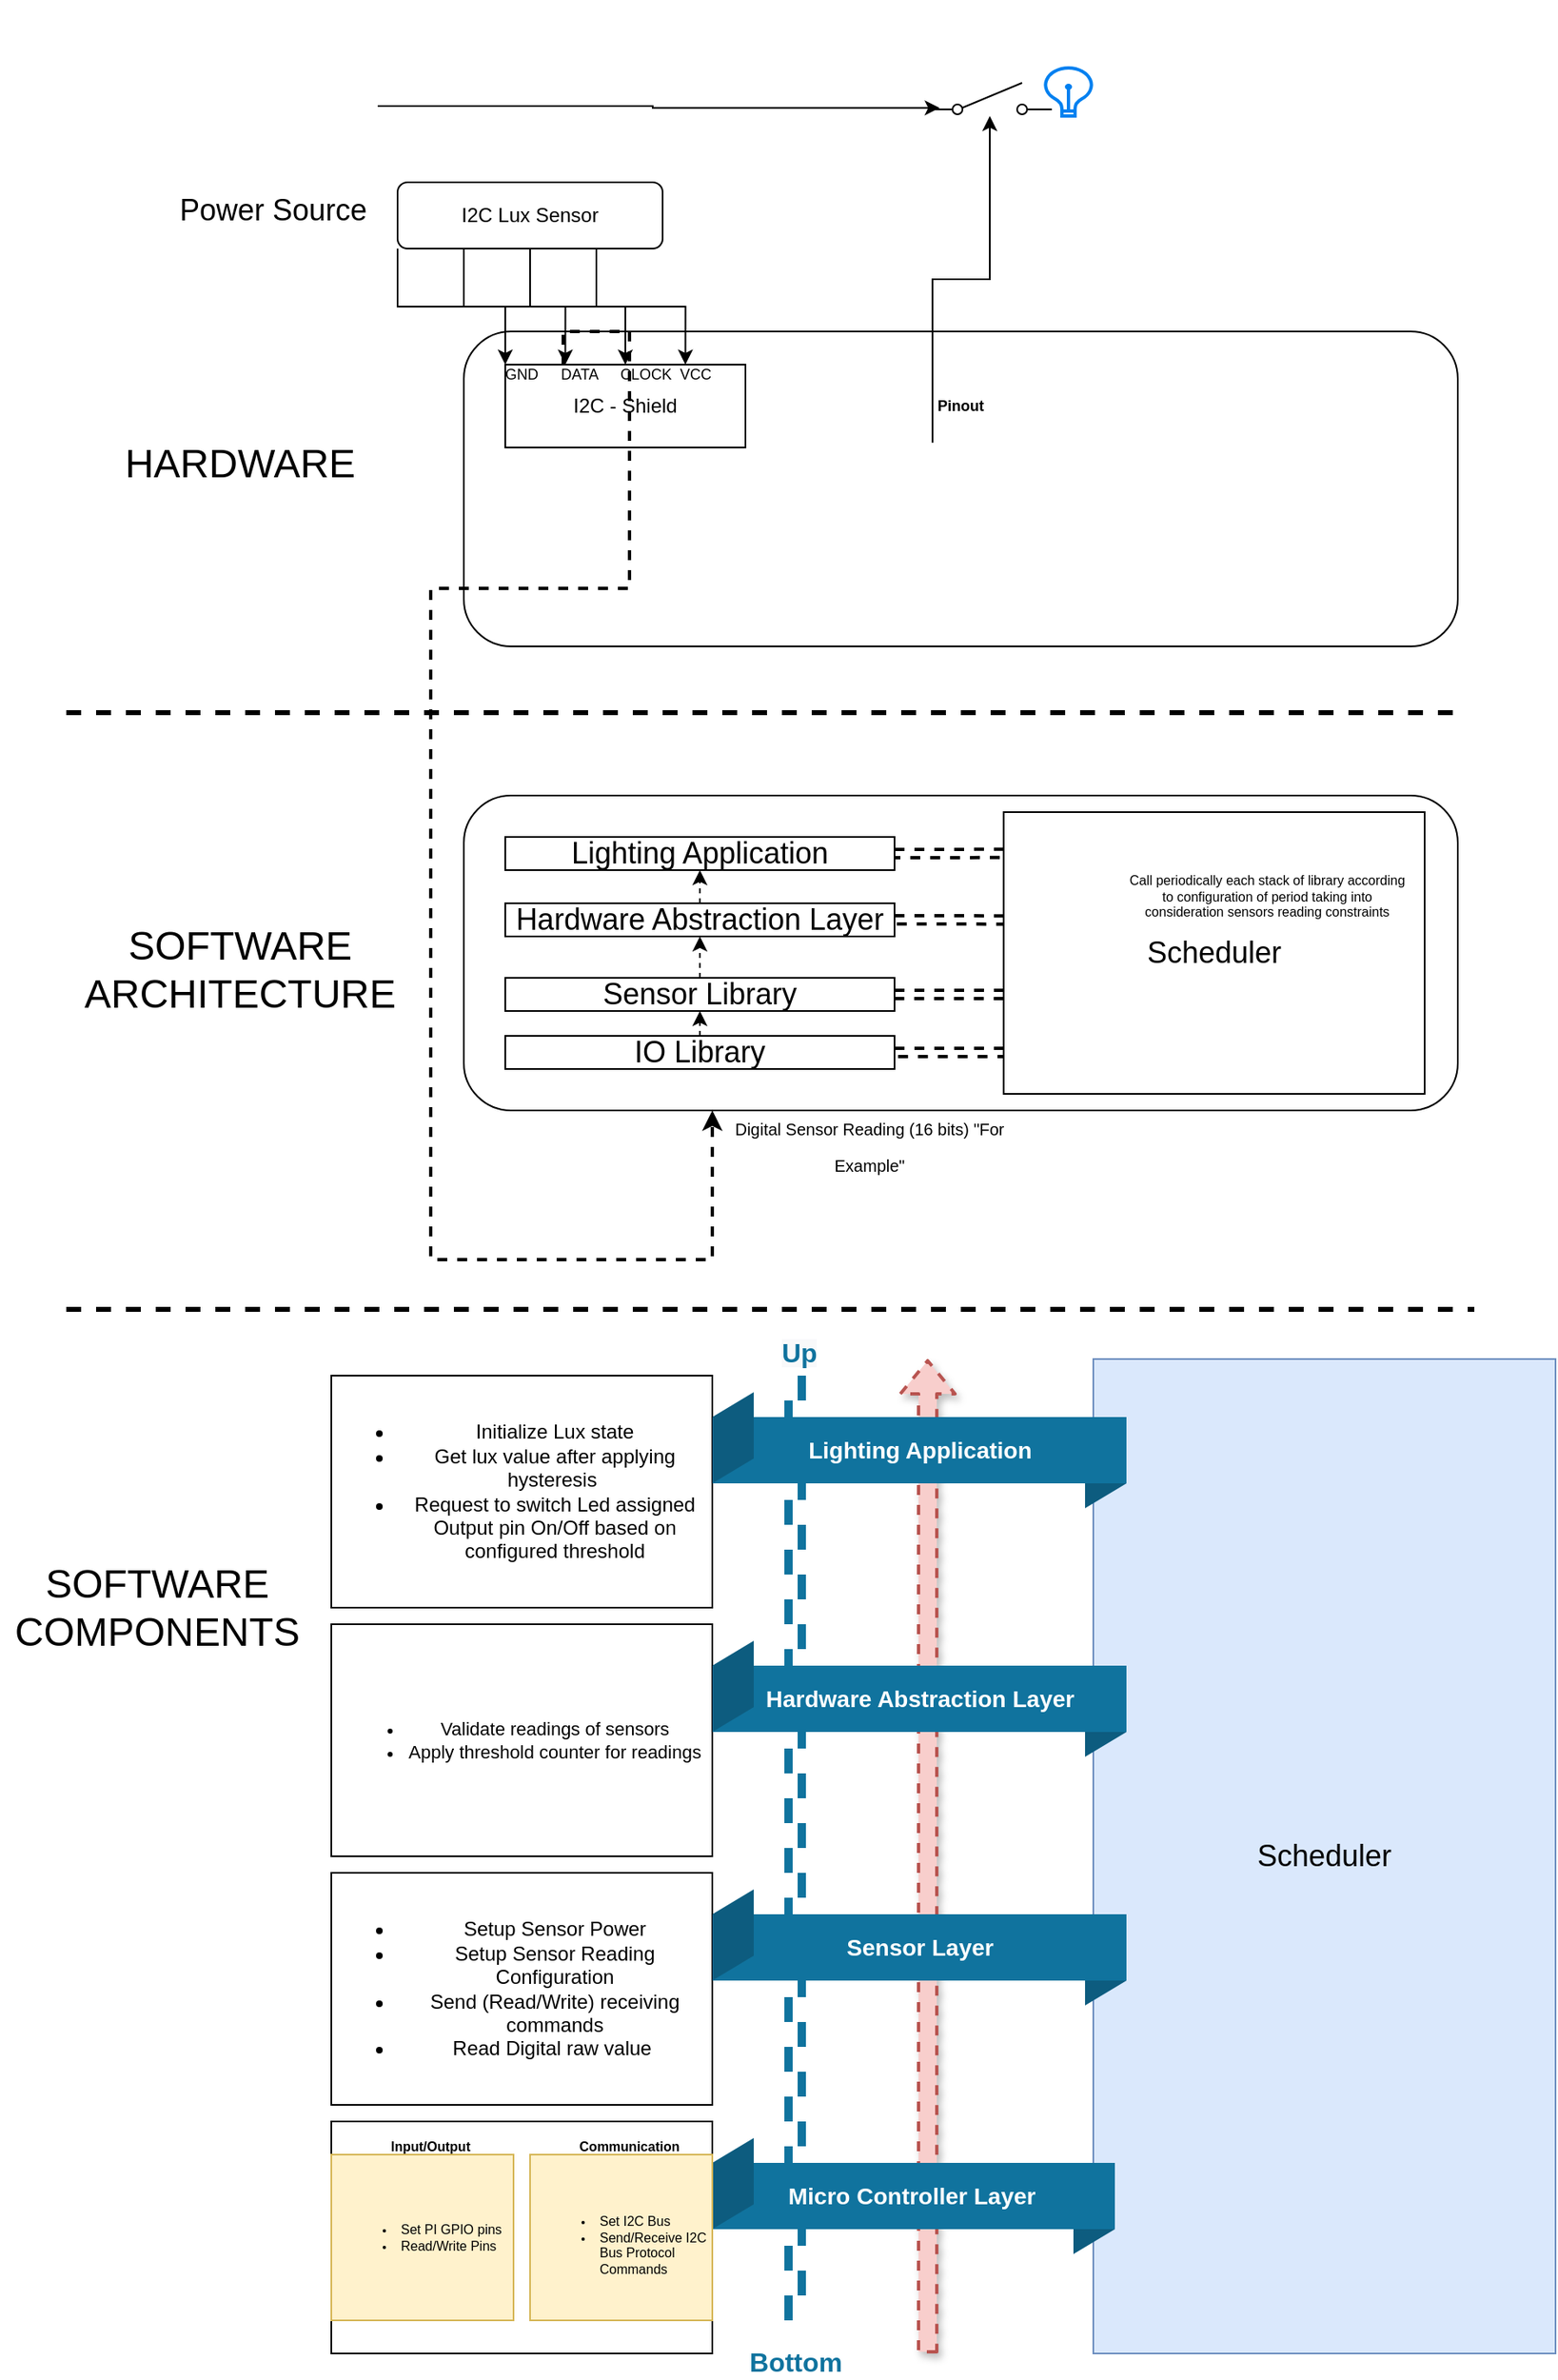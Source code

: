 <mxfile version="20.5.3" type="github">
  <diagram id="C5RBs43oDa-KdzZeNtuy" name="Page-1">
    <mxGraphModel dx="2723" dy="2217" grid="1" gridSize="10" guides="1" tooltips="1" connect="1" arrows="1" fold="1" page="1" pageScale="1" pageWidth="827" pageHeight="1169" math="0" shadow="0">
      <root>
        <mxCell id="WIyWlLk6GJQsqaUBKTNV-0" />
        <mxCell id="WIyWlLk6GJQsqaUBKTNV-1" parent="WIyWlLk6GJQsqaUBKTNV-0" />
        <mxCell id="YmTnPPPusnQht9802NCu-105" value="" style="shape=flexArrow;endArrow=classic;html=1;rounded=1;dashed=1;strokeWidth=2;fontSize=12;fillColor=#f8cecc;strokeColor=#b85450;shadow=1;" edge="1" parent="WIyWlLk6GJQsqaUBKTNV-1">
          <mxGeometry width="50" height="50" relative="1" as="geometry">
            <mxPoint x="440" y="1390" as="sourcePoint" />
            <mxPoint x="440" y="790" as="targetPoint" />
          </mxGeometry>
        </mxCell>
        <mxCell id="YmTnPPPusnQht9802NCu-104" value="Scheduler" style="rounded=0;whiteSpace=wrap;html=1;fontSize=18;fillColor=#dae8fc;strokeColor=#6c8ebf;" vertex="1" parent="WIyWlLk6GJQsqaUBKTNV-1">
          <mxGeometry x="540" y="790" width="279" height="600" as="geometry" />
        </mxCell>
        <mxCell id="WIyWlLk6GJQsqaUBKTNV-3" value="I2C Lux Sensor" style="rounded=1;whiteSpace=wrap;html=1;fontSize=12;glass=0;strokeWidth=1;shadow=0;" parent="WIyWlLk6GJQsqaUBKTNV-1" vertex="1">
          <mxGeometry x="120" y="80" width="160" height="40" as="geometry" />
        </mxCell>
        <mxCell id="YmTnPPPusnQht9802NCu-0" value="" style="rounded=1;whiteSpace=wrap;html=1;fontSize=12;glass=0;strokeWidth=1;shadow=0;" vertex="1" parent="WIyWlLk6GJQsqaUBKTNV-1">
          <mxGeometry x="160" y="170" width="600" height="190" as="geometry" />
        </mxCell>
        <mxCell id="YmTnPPPusnQht9802NCu-1" value="I2C - Shield" style="rounded=0;whiteSpace=wrap;html=1;" vertex="1" parent="WIyWlLk6GJQsqaUBKTNV-1">
          <mxGeometry x="185" y="190" width="145" height="50" as="geometry" />
        </mxCell>
        <mxCell id="YmTnPPPusnQht9802NCu-5" style="edgeStyle=orthogonalEdgeStyle;rounded=0;orthogonalLoop=1;jettySize=auto;html=1;exitX=0.5;exitY=1;exitDx=0;exitDy=0;" edge="1" parent="WIyWlLk6GJQsqaUBKTNV-1" source="WIyWlLk6GJQsqaUBKTNV-3" target="YmTnPPPusnQht9802NCu-1">
          <mxGeometry relative="1" as="geometry" />
        </mxCell>
        <mxCell id="YmTnPPPusnQht9802NCu-7" style="edgeStyle=orthogonalEdgeStyle;rounded=0;orthogonalLoop=1;jettySize=auto;html=1;exitX=0.75;exitY=1;exitDx=0;exitDy=0;entryX=0.75;entryY=0;entryDx=0;entryDy=0;" edge="1" parent="WIyWlLk6GJQsqaUBKTNV-1" source="WIyWlLk6GJQsqaUBKTNV-3" target="YmTnPPPusnQht9802NCu-1">
          <mxGeometry relative="1" as="geometry" />
        </mxCell>
        <mxCell id="YmTnPPPusnQht9802NCu-6" style="edgeStyle=orthogonalEdgeStyle;rounded=0;orthogonalLoop=1;jettySize=auto;html=1;exitX=0.25;exitY=1;exitDx=0;exitDy=0;entryX=0.25;entryY=0;entryDx=0;entryDy=0;" edge="1" parent="WIyWlLk6GJQsqaUBKTNV-1" source="WIyWlLk6GJQsqaUBKTNV-3" target="YmTnPPPusnQht9802NCu-1">
          <mxGeometry relative="1" as="geometry" />
        </mxCell>
        <mxCell id="YmTnPPPusnQht9802NCu-8" style="edgeStyle=orthogonalEdgeStyle;rounded=0;orthogonalLoop=1;jettySize=auto;html=1;exitX=0;exitY=1;exitDx=0;exitDy=0;entryX=0;entryY=0;entryDx=0;entryDy=0;" edge="1" parent="WIyWlLk6GJQsqaUBKTNV-1" source="WIyWlLk6GJQsqaUBKTNV-3" target="YmTnPPPusnQht9802NCu-1">
          <mxGeometry relative="1" as="geometry" />
        </mxCell>
        <mxCell id="YmTnPPPusnQht9802NCu-9" value="&lt;font style=&quot;font-size: 9px;&quot;&gt;GND&lt;/font&gt;" style="text;html=1;strokeColor=none;fillColor=none;align=center;verticalAlign=middle;whiteSpace=wrap;rounded=0;" vertex="1" parent="WIyWlLk6GJQsqaUBKTNV-1">
          <mxGeometry x="185" y="190" width="20" height="10" as="geometry" />
        </mxCell>
        <mxCell id="YmTnPPPusnQht9802NCu-27" style="edgeStyle=orthogonalEdgeStyle;rounded=0;orthogonalLoop=1;jettySize=auto;html=1;exitX=0;exitY=0;exitDx=0;exitDy=0;dashed=1;strokeWidth=2;fontSize=18;entryX=0.25;entryY=1;entryDx=0;entryDy=0;" edge="1" parent="WIyWlLk6GJQsqaUBKTNV-1" source="YmTnPPPusnQht9802NCu-10" target="YmTnPPPusnQht9802NCu-29">
          <mxGeometry relative="1" as="geometry">
            <Array as="points">
              <mxPoint x="220" y="170" />
              <mxPoint x="260" y="170" />
              <mxPoint x="260" y="325" />
              <mxPoint x="140" y="325" />
              <mxPoint x="140" y="730" />
              <mxPoint x="310" y="730" />
            </Array>
          </mxGeometry>
        </mxCell>
        <mxCell id="YmTnPPPusnQht9802NCu-10" value="&lt;font style=&quot;font-size: 9px;&quot;&gt;DATA&lt;/font&gt;" style="text;html=1;strokeColor=none;fillColor=none;align=center;verticalAlign=middle;whiteSpace=wrap;rounded=0;" vertex="1" parent="WIyWlLk6GJQsqaUBKTNV-1">
          <mxGeometry x="220" y="190" width="20" height="10" as="geometry" />
        </mxCell>
        <mxCell id="YmTnPPPusnQht9802NCu-11" value="&lt;font style=&quot;font-size: 9px;&quot;&gt;CLOCK&lt;/font&gt;" style="text;html=1;strokeColor=none;fillColor=none;align=center;verticalAlign=middle;whiteSpace=wrap;rounded=0;" vertex="1" parent="WIyWlLk6GJQsqaUBKTNV-1">
          <mxGeometry x="260" y="190" width="20" height="10" as="geometry" />
        </mxCell>
        <mxCell id="YmTnPPPusnQht9802NCu-12" value="&lt;font style=&quot;font-size: 9px;&quot;&gt;VCC&lt;/font&gt;" style="text;html=1;strokeColor=none;fillColor=none;align=center;verticalAlign=middle;whiteSpace=wrap;rounded=0;" vertex="1" parent="WIyWlLk6GJQsqaUBKTNV-1">
          <mxGeometry x="290" y="190" width="20" height="10" as="geometry" />
        </mxCell>
        <mxCell id="YmTnPPPusnQht9802NCu-17" style="edgeStyle=orthogonalEdgeStyle;rounded=0;orthogonalLoop=1;jettySize=auto;html=1;exitX=1;exitY=0.5;exitDx=0;exitDy=0;fontSize=9;" edge="1" parent="WIyWlLk6GJQsqaUBKTNV-1" source="YmTnPPPusnQht9802NCu-14" target="YmTnPPPusnQht9802NCu-18">
          <mxGeometry relative="1" as="geometry">
            <mxPoint x="508.73" y="87.463" as="targetPoint" />
          </mxGeometry>
        </mxCell>
        <mxCell id="YmTnPPPusnQht9802NCu-14" value="" style="shape=image;verticalLabelPosition=bottom;labelBackgroundColor=default;verticalAlign=top;aspect=fixed;imageAspect=0;image=https://nerdytechy.com/wp-content/uploads/2021/05/raspberry-pi-4-gpio-pinout.png;rotation=-90;clipPath=inset(3.67% 33.22% 25.67% 43.29%);" vertex="1" parent="WIyWlLk6GJQsqaUBKTNV-1">
          <mxGeometry x="400" y="20" width="85.849" height="520" as="geometry" />
        </mxCell>
        <mxCell id="YmTnPPPusnQht9802NCu-15" value="&lt;b&gt;Pinout&lt;/b&gt;" style="text;html=1;strokeColor=none;fillColor=none;align=center;verticalAlign=middle;whiteSpace=wrap;rounded=0;fontSize=9;" vertex="1" parent="WIyWlLk6GJQsqaUBKTNV-1">
          <mxGeometry x="430" y="200" width="60" height="30" as="geometry" />
        </mxCell>
        <mxCell id="YmTnPPPusnQht9802NCu-18" value="" style="shape=mxgraph.electrical.electro-mechanical.singleSwitch;aspect=fixed;elSwitchState=off;fontSize=9;" vertex="1" parent="WIyWlLk6GJQsqaUBKTNV-1">
          <mxGeometry x="440" y="20" width="75" height="20" as="geometry" />
        </mxCell>
        <mxCell id="YmTnPPPusnQht9802NCu-20" style="edgeStyle=orthogonalEdgeStyle;rounded=0;orthogonalLoop=1;jettySize=auto;html=1;entryX=0.097;entryY=0.755;entryDx=0;entryDy=0;entryPerimeter=0;fontSize=9;" edge="1" parent="WIyWlLk6GJQsqaUBKTNV-1" source="YmTnPPPusnQht9802NCu-19" target="YmTnPPPusnQht9802NCu-18">
          <mxGeometry relative="1" as="geometry" />
        </mxCell>
        <mxCell id="YmTnPPPusnQht9802NCu-19" value="" style="shape=image;html=1;verticalAlign=top;verticalLabelPosition=bottom;labelBackgroundColor=#ffffff;imageAspect=0;aspect=fixed;image=https://cdn3.iconfinder.com/data/icons/energy-and-power-glyph-24-px/24/Automotive_battery_battery_charging_car_battery_truck_battery_vehicle_battery-128.png;fontSize=9;" vertex="1" parent="WIyWlLk6GJQsqaUBKTNV-1">
          <mxGeometry x="-20" y="-30" width="128" height="128" as="geometry" />
        </mxCell>
        <mxCell id="YmTnPPPusnQht9802NCu-21" value="" style="html=1;verticalLabelPosition=bottom;align=center;labelBackgroundColor=#ffffff;verticalAlign=top;strokeWidth=2;strokeColor=#0080F0;shadow=0;dashed=0;shape=mxgraph.ios7.icons.lightbulb;fontSize=9;" vertex="1" parent="WIyWlLk6GJQsqaUBKTNV-1">
          <mxGeometry x="510" y="11" width="30" height="29" as="geometry" />
        </mxCell>
        <mxCell id="YmTnPPPusnQht9802NCu-22" value="" style="endArrow=none;dashed=1;html=1;strokeWidth=3;rounded=0;fontSize=9;" edge="1" parent="WIyWlLk6GJQsqaUBKTNV-1">
          <mxGeometry width="50" height="50" relative="1" as="geometry">
            <mxPoint x="-80" y="400" as="sourcePoint" />
            <mxPoint x="760" y="400" as="targetPoint" />
          </mxGeometry>
        </mxCell>
        <mxCell id="YmTnPPPusnQht9802NCu-23" value="&lt;font style=&quot;font-size: 24px;&quot;&gt;HARDWARE&lt;/font&gt;" style="text;html=1;strokeColor=none;fillColor=none;align=center;verticalAlign=middle;whiteSpace=wrap;rounded=0;fontSize=9;" vertex="1" parent="WIyWlLk6GJQsqaUBKTNV-1">
          <mxGeometry x="-45" y="210" width="140" height="80" as="geometry" />
        </mxCell>
        <mxCell id="YmTnPPPusnQht9802NCu-24" value="&lt;font style=&quot;font-size: 24px;&quot;&gt;SOFTWARE ARCHITECTURE&lt;/font&gt;" style="text;html=1;strokeColor=none;fillColor=none;align=center;verticalAlign=middle;whiteSpace=wrap;rounded=0;fontSize=9;" vertex="1" parent="WIyWlLk6GJQsqaUBKTNV-1">
          <mxGeometry x="-70" y="515" width="190" height="80" as="geometry" />
        </mxCell>
        <mxCell id="YmTnPPPusnQht9802NCu-25" value="&lt;font style=&quot;font-size: 18px;&quot;&gt;Power Source&lt;/font&gt;" style="text;html=1;strokeColor=none;fillColor=none;align=center;verticalAlign=middle;whiteSpace=wrap;rounded=0;fontSize=24;" vertex="1" parent="WIyWlLk6GJQsqaUBKTNV-1">
          <mxGeometry x="-20" y="80" width="130" height="30" as="geometry" />
        </mxCell>
        <mxCell id="YmTnPPPusnQht9802NCu-26" value="&lt;font size=&quot;1&quot;&gt;Digital Sensor Reading (16 bits) &quot;For Example&quot;&lt;/font&gt;" style="text;html=1;strokeColor=none;fillColor=none;align=center;verticalAlign=middle;whiteSpace=wrap;rounded=0;fontSize=18;" vertex="1" parent="WIyWlLk6GJQsqaUBKTNV-1">
          <mxGeometry x="320" y="640" width="170" height="40" as="geometry" />
        </mxCell>
        <mxCell id="YmTnPPPusnQht9802NCu-29" value="" style="rounded=1;whiteSpace=wrap;html=1;fontSize=12;glass=0;strokeWidth=1;shadow=0;" vertex="1" parent="WIyWlLk6GJQsqaUBKTNV-1">
          <mxGeometry x="160" y="450" width="600" height="190" as="geometry" />
        </mxCell>
        <mxCell id="YmTnPPPusnQht9802NCu-45" style="edgeStyle=orthogonalEdgeStyle;rounded=0;orthogonalLoop=1;jettySize=auto;html=1;exitX=0.5;exitY=0;exitDx=0;exitDy=0;entryX=0.5;entryY=1;entryDx=0;entryDy=0;dashed=1;strokeWidth=1;fontSize=18;" edge="1" parent="WIyWlLk6GJQsqaUBKTNV-1" source="YmTnPPPusnQht9802NCu-30" target="YmTnPPPusnQht9802NCu-31">
          <mxGeometry relative="1" as="geometry" />
        </mxCell>
        <mxCell id="YmTnPPPusnQht9802NCu-54" style="edgeStyle=orthogonalEdgeStyle;shape=link;rounded=0;orthogonalLoop=1;jettySize=auto;html=1;exitX=1;exitY=0.5;exitDx=0;exitDy=0;entryX=0.009;entryY=0.853;entryDx=0;entryDy=0;entryPerimeter=0;dashed=1;strokeWidth=2;fontSize=18;" edge="1" parent="WIyWlLk6GJQsqaUBKTNV-1" source="YmTnPPPusnQht9802NCu-30" target="YmTnPPPusnQht9802NCu-34">
          <mxGeometry relative="1" as="geometry" />
        </mxCell>
        <mxCell id="YmTnPPPusnQht9802NCu-30" value="IO Library" style="rounded=0;whiteSpace=wrap;html=1;fontSize=18;" vertex="1" parent="WIyWlLk6GJQsqaUBKTNV-1">
          <mxGeometry x="185" y="595" width="235" height="20" as="geometry" />
        </mxCell>
        <mxCell id="YmTnPPPusnQht9802NCu-46" style="edgeStyle=orthogonalEdgeStyle;rounded=0;orthogonalLoop=1;jettySize=auto;html=1;exitX=0.5;exitY=0;exitDx=0;exitDy=0;entryX=0.5;entryY=1;entryDx=0;entryDy=0;dashed=1;strokeWidth=1;fontSize=18;" edge="1" parent="WIyWlLk6GJQsqaUBKTNV-1" source="YmTnPPPusnQht9802NCu-31" target="YmTnPPPusnQht9802NCu-32">
          <mxGeometry relative="1" as="geometry" />
        </mxCell>
        <mxCell id="YmTnPPPusnQht9802NCu-53" style="edgeStyle=orthogonalEdgeStyle;shape=link;rounded=0;orthogonalLoop=1;jettySize=auto;html=1;exitX=1;exitY=0.5;exitDx=0;exitDy=0;entryX=0;entryY=0.647;entryDx=0;entryDy=0;entryPerimeter=0;dashed=1;strokeWidth=2;fontSize=18;" edge="1" parent="WIyWlLk6GJQsqaUBKTNV-1" source="YmTnPPPusnQht9802NCu-31" target="YmTnPPPusnQht9802NCu-34">
          <mxGeometry relative="1" as="geometry" />
        </mxCell>
        <mxCell id="YmTnPPPusnQht9802NCu-31" value="Sensor Library" style="rounded=0;whiteSpace=wrap;html=1;fontSize=18;" vertex="1" parent="WIyWlLk6GJQsqaUBKTNV-1">
          <mxGeometry x="185" y="560" width="235" height="20" as="geometry" />
        </mxCell>
        <mxCell id="YmTnPPPusnQht9802NCu-47" style="edgeStyle=orthogonalEdgeStyle;rounded=0;orthogonalLoop=1;jettySize=auto;html=1;exitX=0.5;exitY=0;exitDx=0;exitDy=0;entryX=0.5;entryY=1;entryDx=0;entryDy=0;dashed=1;strokeWidth=1;fontSize=18;" edge="1" parent="WIyWlLk6GJQsqaUBKTNV-1" source="YmTnPPPusnQht9802NCu-32" target="YmTnPPPusnQht9802NCu-33">
          <mxGeometry relative="1" as="geometry" />
        </mxCell>
        <mxCell id="YmTnPPPusnQht9802NCu-52" style="edgeStyle=orthogonalEdgeStyle;shape=link;rounded=0;orthogonalLoop=1;jettySize=auto;html=1;exitX=1;exitY=0.5;exitDx=0;exitDy=0;entryX=0.006;entryY=0.383;entryDx=0;entryDy=0;entryPerimeter=0;dashed=1;strokeWidth=2;fontSize=18;" edge="1" parent="WIyWlLk6GJQsqaUBKTNV-1" source="YmTnPPPusnQht9802NCu-32" target="YmTnPPPusnQht9802NCu-34">
          <mxGeometry relative="1" as="geometry" />
        </mxCell>
        <mxCell id="YmTnPPPusnQht9802NCu-32" value="Hardware Abstraction Layer" style="rounded=0;whiteSpace=wrap;html=1;fontSize=18;" vertex="1" parent="WIyWlLk6GJQsqaUBKTNV-1">
          <mxGeometry x="185" y="515" width="235" height="20" as="geometry" />
        </mxCell>
        <mxCell id="YmTnPPPusnQht9802NCu-51" style="edgeStyle=orthogonalEdgeStyle;rounded=0;orthogonalLoop=1;jettySize=auto;html=1;exitX=1;exitY=0.5;exitDx=0;exitDy=0;entryX=0.038;entryY=0.146;entryDx=0;entryDy=0;entryPerimeter=0;dashed=1;strokeWidth=2;fontSize=18;shape=link;" edge="1" parent="WIyWlLk6GJQsqaUBKTNV-1" source="YmTnPPPusnQht9802NCu-33" target="YmTnPPPusnQht9802NCu-34">
          <mxGeometry relative="1" as="geometry" />
        </mxCell>
        <mxCell id="YmTnPPPusnQht9802NCu-33" value="Lighting Application" style="rounded=0;whiteSpace=wrap;html=1;fontSize=18;" vertex="1" parent="WIyWlLk6GJQsqaUBKTNV-1">
          <mxGeometry x="185" y="475" width="235" height="20" as="geometry" />
        </mxCell>
        <mxCell id="YmTnPPPusnQht9802NCu-34" value="Scheduler" style="rounded=0;whiteSpace=wrap;html=1;fontSize=18;" vertex="1" parent="WIyWlLk6GJQsqaUBKTNV-1">
          <mxGeometry x="485.85" y="460" width="254.15" height="170" as="geometry" />
        </mxCell>
        <mxCell id="YmTnPPPusnQht9802NCu-55" value="" style="shape=image;html=1;verticalAlign=top;verticalLabelPosition=bottom;labelBackgroundColor=#ffffff;imageAspect=0;aspect=fixed;image=https://cdn4.iconfinder.com/data/icons/evil-icons-user-interface/64/download-128.png;fontSize=18;" vertex="1" parent="WIyWlLk6GJQsqaUBKTNV-1">
          <mxGeometry x="516.85" y="460" width="48" height="48" as="geometry" />
        </mxCell>
        <mxCell id="YmTnPPPusnQht9802NCu-56" value="&lt;font style=&quot;font-size: 8px;&quot;&gt;Call periodically each stack of library according to configuration of period taking into consideration sensors reading constraints&lt;/font&gt;" style="text;html=1;strokeColor=none;fillColor=none;align=center;verticalAlign=middle;whiteSpace=wrap;rounded=0;fontSize=8;" vertex="1" parent="WIyWlLk6GJQsqaUBKTNV-1">
          <mxGeometry x="560" y="481" width="170" height="59" as="geometry" />
        </mxCell>
        <mxCell id="YmTnPPPusnQht9802NCu-58" value="&lt;ul style=&quot;font-size: 12px;&quot;&gt;&lt;li&gt;Initialize Lux state&lt;/li&gt;&lt;li&gt;Get lux value after applying hysteresis&amp;nbsp;&lt;/li&gt;&lt;li&gt;Request to switch Led assigned Output pin On/Off based on configured threshold&lt;/li&gt;&lt;/ul&gt;" style="rounded=0;whiteSpace=wrap;html=1;fontSize=18;" vertex="1" parent="WIyWlLk6GJQsqaUBKTNV-1">
          <mxGeometry x="80" y="800" width="230" height="140" as="geometry" />
        </mxCell>
        <mxCell id="YmTnPPPusnQht9802NCu-59" value="&lt;ul style=&quot;font-size: 11px;&quot;&gt;&lt;li&gt;Validate readings of sensors&lt;/li&gt;&lt;li&gt;Apply threshold counter for readings&lt;/li&gt;&lt;/ul&gt;" style="rounded=0;whiteSpace=wrap;html=1;fontSize=18;" vertex="1" parent="WIyWlLk6GJQsqaUBKTNV-1">
          <mxGeometry x="80.0" y="950" width="230" height="140" as="geometry" />
        </mxCell>
        <mxCell id="YmTnPPPusnQht9802NCu-60" value="&lt;ul style=&quot;font-size: 12px;&quot;&gt;&lt;li&gt;Setup Sensor Power&lt;/li&gt;&lt;li&gt;Setup Sensor Reading Configuration&lt;/li&gt;&lt;li&gt;Send (Read/Write) receiving commands&lt;/li&gt;&lt;li&gt;Read Digital raw value&amp;nbsp;&lt;/li&gt;&lt;/ul&gt;" style="rounded=0;whiteSpace=wrap;html=1;fontSize=18;" vertex="1" parent="WIyWlLk6GJQsqaUBKTNV-1">
          <mxGeometry x="80.0" y="1100" width="230" height="140" as="geometry" />
        </mxCell>
        <mxCell id="YmTnPPPusnQht9802NCu-61" value="" style="endArrow=none;dashed=1;html=1;strokeWidth=3;rounded=0;fontSize=9;" edge="1" parent="WIyWlLk6GJQsqaUBKTNV-1">
          <mxGeometry width="50" height="50" relative="1" as="geometry">
            <mxPoint x="-80" y="760" as="sourcePoint" />
            <mxPoint x="770" y="760" as="targetPoint" />
          </mxGeometry>
        </mxCell>
        <mxCell id="YmTnPPPusnQht9802NCu-62" value="&lt;font style=&quot;font-size: 24px;&quot;&gt;SOFTWARE COMPONENTS&lt;/font&gt;" style="text;html=1;strokeColor=none;fillColor=none;align=center;verticalAlign=middle;whiteSpace=wrap;rounded=0;fontSize=9;" vertex="1" parent="WIyWlLk6GJQsqaUBKTNV-1">
          <mxGeometry x="-120" y="900" width="190" height="80" as="geometry" />
        </mxCell>
        <mxCell id="YmTnPPPusnQht9802NCu-63" value="&lt;p style=&quot;line-height: 100%;&quot;&gt;&lt;/p&gt;&lt;div&gt;&lt;span style=&quot;font-size: 12px;&quot;&gt;&lt;br&gt;&lt;/span&gt;&lt;/div&gt;&lt;p&gt;&lt;/p&gt;" style="rounded=0;whiteSpace=wrap;html=1;fontSize=18;align=left;" vertex="1" parent="WIyWlLk6GJQsqaUBKTNV-1">
          <mxGeometry x="80.0" y="1250" width="230" height="140" as="geometry" />
        </mxCell>
        <mxCell id="YmTnPPPusnQht9802NCu-93" value="Bottom" style="endArrow=oval;html=1;fontSize=16;fontColor=#10739E;endFill=0;endSize=24;strokeWidth=5;labelBackgroundColor=none;verticalAlign=top;fontStyle=1;strokeColor=#10739E;rounded=0;dashed=1;shape=link;" edge="1" parent="WIyWlLk6GJQsqaUBKTNV-1">
          <mxGeometry x="-1" y="-9" relative="1" as="geometry">
            <mxPoint x="360" y="1370" as="sourcePoint" />
            <mxPoint x="360" y="800" as="targetPoint" />
            <mxPoint x="-9" y="9" as="offset" />
          </mxGeometry>
        </mxCell>
        <mxCell id="YmTnPPPusnQht9802NCu-94" value="&lt;span style=&quot;color: rgb(16, 115, 158); font-family: Helvetica; font-size: 16px; font-style: normal; font-variant-ligatures: normal; font-variant-caps: normal; font-weight: 700; letter-spacing: normal; orphans: 2; text-align: center; text-indent: 0px; text-transform: none; widows: 2; word-spacing: 0px; -webkit-text-stroke-width: 0px; background-color: rgb(248, 249, 250); text-decoration-thickness: initial; text-decoration-style: initial; text-decoration-color: initial; float: none; display: inline !important;&quot;&gt;Up&lt;/span&gt;" style="text;whiteSpace=wrap;html=1;fontSize=8;" vertex="1" parent="WIyWlLk6GJQsqaUBKTNV-1">
          <mxGeometry x="350" y="770" width="90" height="40" as="geometry" />
        </mxCell>
        <mxCell id="YmTnPPPusnQht9802NCu-95" value="Micro Controller Layer&amp;nbsp;" style="html=1;shape=mxgraph.infographic.ribbonDoubleFolded;dx=25;dy=15;fillColor=#10739E;strokeColor=none;align=center;verticalAlign=middle;fontColor=#ffffff;fontSize=14;fontStyle=1;" vertex="1" parent="WIyWlLk6GJQsqaUBKTNV-1">
          <mxGeometry x="310" y="1260" width="243" height="70" as="geometry" />
        </mxCell>
        <mxCell id="YmTnPPPusnQht9802NCu-96" value="Sensor Layer" style="html=1;shape=mxgraph.infographic.ribbonDoubleFolded;dx=25;dy=15;fillColor=#10739E;strokeColor=none;align=center;verticalAlign=middle;fontColor=#ffffff;fontSize=14;fontStyle=1;" vertex="1" parent="WIyWlLk6GJQsqaUBKTNV-1">
          <mxGeometry x="310" y="1110" width="250" height="70" as="geometry" />
        </mxCell>
        <mxCell id="YmTnPPPusnQht9802NCu-97" value="Hardware Abstraction Layer" style="html=1;shape=mxgraph.infographic.ribbonDoubleFolded;dx=25;dy=15;fillColor=#10739E;strokeColor=none;align=center;verticalAlign=middle;fontColor=#ffffff;fontSize=14;fontStyle=1;" vertex="1" parent="WIyWlLk6GJQsqaUBKTNV-1">
          <mxGeometry x="310" y="960" width="250" height="70" as="geometry" />
        </mxCell>
        <mxCell id="YmTnPPPusnQht9802NCu-98" value="Lighting Application" style="html=1;shape=mxgraph.infographic.ribbonDoubleFolded;dx=25;dy=15;fillColor=#10739E;strokeColor=none;align=center;verticalAlign=middle;fontColor=#ffffff;fontSize=14;fontStyle=1;" vertex="1" parent="WIyWlLk6GJQsqaUBKTNV-1">
          <mxGeometry x="310" y="810" width="250" height="70" as="geometry" />
        </mxCell>
        <mxCell id="YmTnPPPusnQht9802NCu-99" value="&lt;ul style=&quot;font-size: 8px;&quot;&gt;&lt;li style=&quot;font-size: 8px;&quot;&gt;&lt;font style=&quot;font-size: 8px;&quot;&gt;Set PI GPIO pins&lt;/font&gt;&lt;/li&gt;&lt;li style=&quot;font-size: 8px;&quot;&gt;&lt;font style=&quot;font-size: 8px;&quot;&gt;Read/Write Pins&lt;/font&gt;&lt;/li&gt;&lt;/ul&gt;" style="rounded=0;whiteSpace=wrap;html=1;fontSize=8;align=left;fillColor=#fff2cc;strokeColor=#d6b656;" vertex="1" parent="WIyWlLk6GJQsqaUBKTNV-1">
          <mxGeometry x="80" y="1270" width="110" height="100" as="geometry" />
        </mxCell>
        <mxCell id="YmTnPPPusnQht9802NCu-100" value="&lt;div&gt;&lt;div&gt;&lt;br&gt;&lt;/div&gt;&lt;ul&gt;&lt;li&gt;Set I2C Bus&lt;/li&gt;&lt;li&gt;Send/Receive I2C Bus Protocol Commands&lt;/li&gt;&lt;/ul&gt;&lt;/div&gt;" style="rounded=0;whiteSpace=wrap;html=1;fontSize=8;align=left;fillColor=#fff2cc;strokeColor=#d6b656;" vertex="1" parent="WIyWlLk6GJQsqaUBKTNV-1">
          <mxGeometry x="200" y="1270" width="110" height="100" as="geometry" />
        </mxCell>
        <mxCell id="YmTnPPPusnQht9802NCu-102" value="&lt;b&gt;Input/Output&lt;/b&gt;" style="text;html=1;strokeColor=none;fillColor=none;align=center;verticalAlign=middle;whiteSpace=wrap;rounded=0;fontSize=8;" vertex="1" parent="WIyWlLk6GJQsqaUBKTNV-1">
          <mxGeometry x="110" y="1260" width="60" height="10" as="geometry" />
        </mxCell>
        <mxCell id="YmTnPPPusnQht9802NCu-103" value="&lt;b&gt;Communication&lt;/b&gt;" style="text;html=1;strokeColor=none;fillColor=none;align=center;verticalAlign=middle;whiteSpace=wrap;rounded=0;fontSize=8;" vertex="1" parent="WIyWlLk6GJQsqaUBKTNV-1">
          <mxGeometry x="230" y="1260" width="60" height="10" as="geometry" />
        </mxCell>
      </root>
    </mxGraphModel>
  </diagram>
</mxfile>
